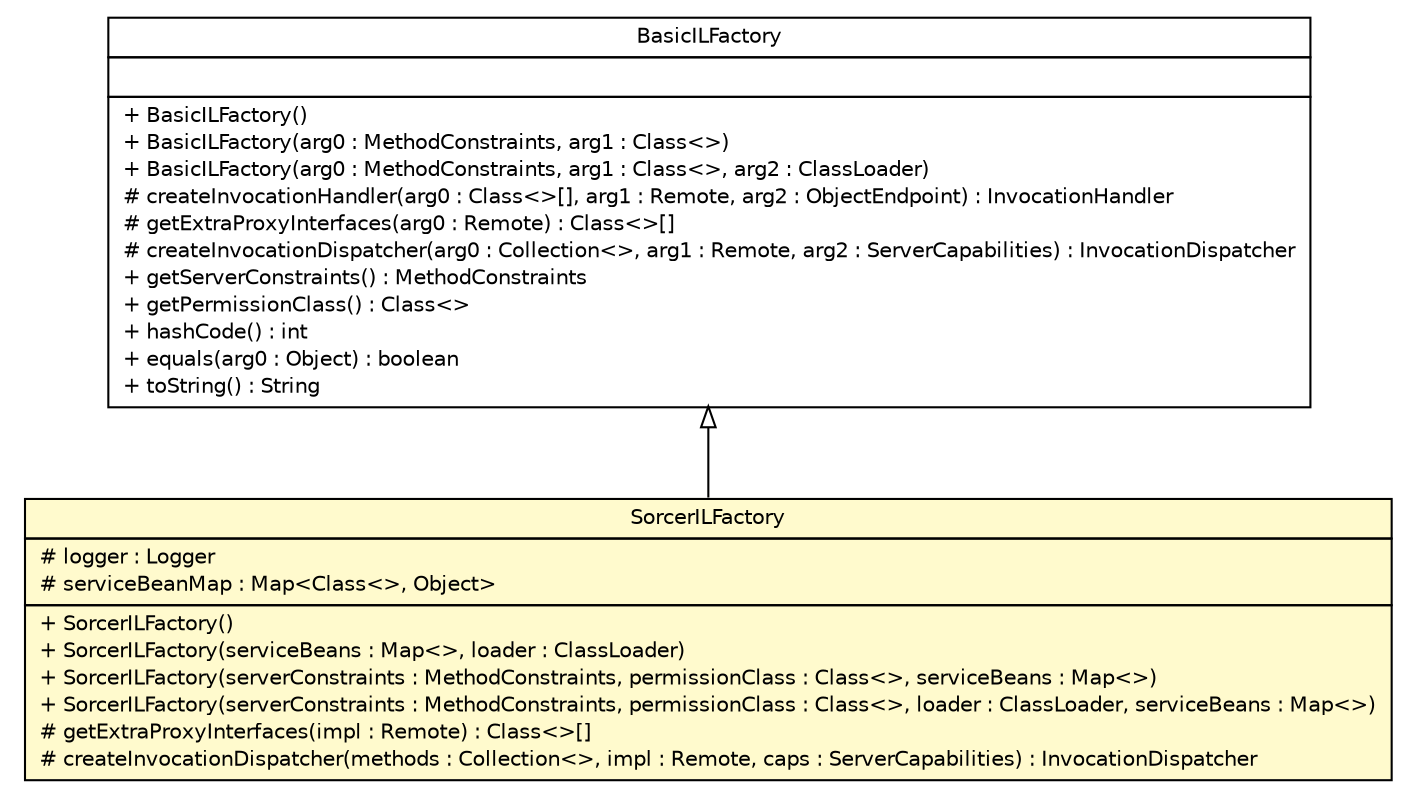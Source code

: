 #!/usr/local/bin/dot
#
# Class diagram 
# Generated by UMLGraph version R5_6 (http://www.umlgraph.org/)
#

digraph G {
	edge [fontname="Helvetica",fontsize=10,labelfontname="Helvetica",labelfontsize=10];
	node [fontname="Helvetica",fontsize=10,shape=plaintext];
	nodesep=0.25;
	ranksep=0.5;
	// sorcer.jini.jeri.SorcerILFactory
	c448243 [label=<<table title="sorcer.jini.jeri.SorcerILFactory" border="0" cellborder="1" cellspacing="0" cellpadding="2" port="p" bgcolor="lemonChiffon" href="./SorcerILFactory.html">
		<tr><td><table border="0" cellspacing="0" cellpadding="1">
<tr><td align="center" balign="center"> SorcerILFactory </td></tr>
		</table></td></tr>
		<tr><td><table border="0" cellspacing="0" cellpadding="1">
<tr><td align="left" balign="left"> # logger : Logger </td></tr>
<tr><td align="left" balign="left"> # serviceBeanMap : Map&lt;Class&lt;&gt;, Object&gt; </td></tr>
		</table></td></tr>
		<tr><td><table border="0" cellspacing="0" cellpadding="1">
<tr><td align="left" balign="left"> + SorcerILFactory() </td></tr>
<tr><td align="left" balign="left"> + SorcerILFactory(serviceBeans : Map&lt;&gt;, loader : ClassLoader) </td></tr>
<tr><td align="left" balign="left"> + SorcerILFactory(serverConstraints : MethodConstraints, permissionClass : Class&lt;&gt;, serviceBeans : Map&lt;&gt;) </td></tr>
<tr><td align="left" balign="left"> + SorcerILFactory(serverConstraints : MethodConstraints, permissionClass : Class&lt;&gt;, loader : ClassLoader, serviceBeans : Map&lt;&gt;) </td></tr>
<tr><td align="left" balign="left"> # getExtraProxyInterfaces(impl : Remote) : Class&lt;&gt;[] </td></tr>
<tr><td align="left" balign="left"> # createInvocationDispatcher(methods : Collection&lt;&gt;, impl : Remote, caps : ServerCapabilities) : InvocationDispatcher </td></tr>
		</table></td></tr>
		</table>>, URL="./SorcerILFactory.html", fontname="Helvetica", fontcolor="black", fontsize=10.0];
	//sorcer.jini.jeri.SorcerILFactory extends net.jini.jeri.BasicILFactory
	c448472:p -> c448243:p [dir=back,arrowtail=empty];
	// net.jini.jeri.BasicILFactory
	c448472 [label=<<table title="net.jini.jeri.BasicILFactory" border="0" cellborder="1" cellspacing="0" cellpadding="2" port="p" href="https://river.apache.org/doc/api/net/jini/jeri/BasicILFactory.html">
		<tr><td><table border="0" cellspacing="0" cellpadding="1">
<tr><td align="center" balign="center"> BasicILFactory </td></tr>
		</table></td></tr>
		<tr><td><table border="0" cellspacing="0" cellpadding="1">
<tr><td align="left" balign="left">  </td></tr>
		</table></td></tr>
		<tr><td><table border="0" cellspacing="0" cellpadding="1">
<tr><td align="left" balign="left"> + BasicILFactory() </td></tr>
<tr><td align="left" balign="left"> + BasicILFactory(arg0 : MethodConstraints, arg1 : Class&lt;&gt;) </td></tr>
<tr><td align="left" balign="left"> + BasicILFactory(arg0 : MethodConstraints, arg1 : Class&lt;&gt;, arg2 : ClassLoader) </td></tr>
<tr><td align="left" balign="left"> # createInvocationHandler(arg0 : Class&lt;&gt;[], arg1 : Remote, arg2 : ObjectEndpoint) : InvocationHandler </td></tr>
<tr><td align="left" balign="left"> # getExtraProxyInterfaces(arg0 : Remote) : Class&lt;&gt;[] </td></tr>
<tr><td align="left" balign="left"> # createInvocationDispatcher(arg0 : Collection&lt;&gt;, arg1 : Remote, arg2 : ServerCapabilities) : InvocationDispatcher </td></tr>
<tr><td align="left" balign="left"> + getServerConstraints() : MethodConstraints </td></tr>
<tr><td align="left" balign="left"> + getPermissionClass() : Class&lt;&gt; </td></tr>
<tr><td align="left" balign="left"> + hashCode() : int </td></tr>
<tr><td align="left" balign="left"> + equals(arg0 : Object) : boolean </td></tr>
<tr><td align="left" balign="left"> + toString() : String </td></tr>
		</table></td></tr>
		</table>>, URL="https://river.apache.org/doc/api/net/jini/jeri/BasicILFactory.html", fontname="Helvetica", fontcolor="black", fontsize=10.0];
}

